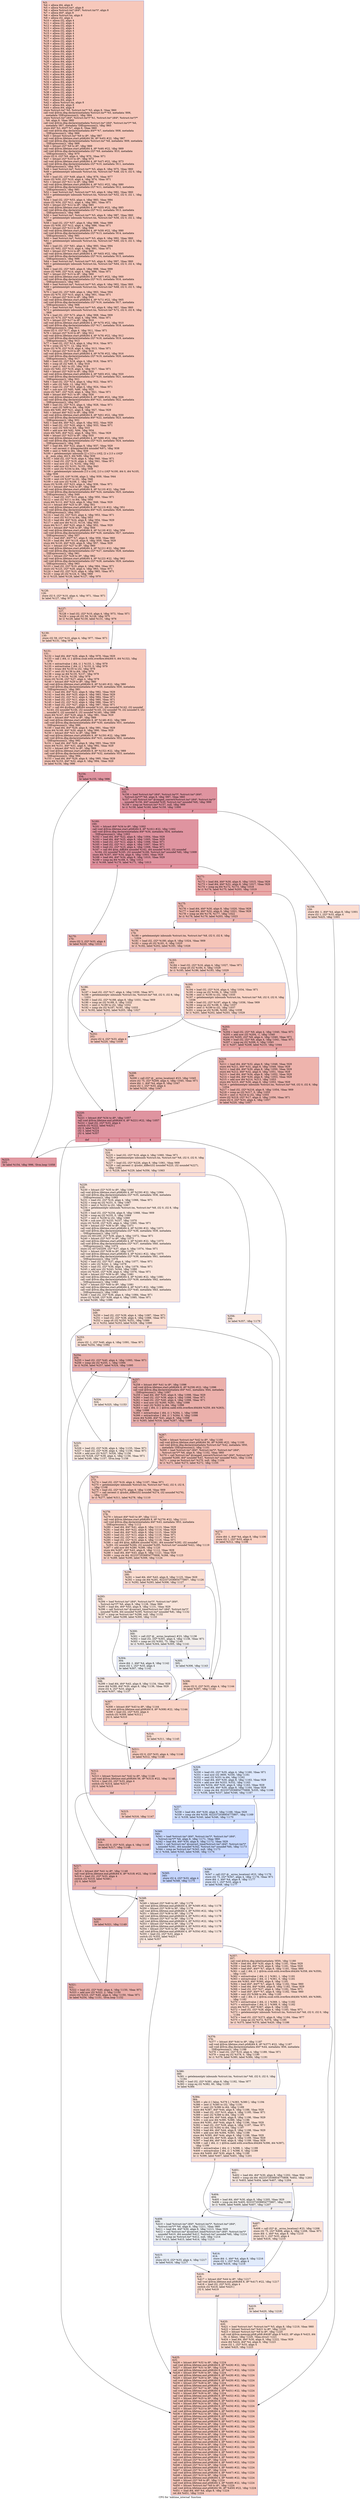 digraph "CFG for 'mktime_internal' function" {
	label="CFG for 'mktime_internal' function";

	Node0x2595b60 [shape=record,color="#3d50c3ff", style=filled, fillcolor="#ed836670",label="{%3:\l  %4 = alloca i64, align 8\l  %5 = alloca %struct.tm*, align 8\l  %6 = alloca %struct.tm* (i64*, %struct.tm*)*, align 8\l  %7 = alloca i64*, align 8\l  %8 = alloca %struct.tm, align 8\l  %9 = alloca i32, align 4\l  %10 = alloca i32, align 4\l  %11 = alloca i32, align 4\l  %12 = alloca i32, align 4\l  %13 = alloca i32, align 4\l  %14 = alloca i32, align 4\l  %15 = alloca i32, align 4\l  %16 = alloca i32, align 4\l  %17 = alloca i32, align 4\l  %18 = alloca i32, align 4\l  %19 = alloca i32, align 4\l  %20 = alloca i32, align 4\l  %21 = alloca i64, align 8\l  %22 = alloca i64, align 8\l  %23 = alloca i32, align 4\l  %24 = alloca i64, align 8\l  %25 = alloca i64, align 8\l  %26 = alloca i64, align 8\l  %27 = alloca i32, align 4\l  %28 = alloca i32, align 4\l  %29 = alloca i64, align 8\l  %30 = alloca i64, align 8\l  %31 = alloca i64, align 8\l  %32 = alloca i64, align 8\l  %33 = alloca i32, align 4\l  %34 = alloca i64, align 8\l  %35 = alloca i32, align 4\l  %36 = alloca i32, align 4\l  %37 = alloca i32, align 4\l  %38 = alloca i32, align 4\l  %39 = alloca i32, align 4\l  %40 = alloca i32, align 4\l  %41 = alloca i64, align 8\l  %42 = alloca %struct.tm, align 8\l  %43 = alloca i64, align 8\l  %44 = alloca i64, align 8\l  store %struct.tm* %0, %struct.tm** %5, align 8, !tbaa !860\l  call void @llvm.dbg.declare(metadata %struct.tm** %5, metadata !806,\l... metadata !DIExpression()), !dbg !864\l  store %struct.tm* (i64*, %struct.tm*)* %1, %struct.tm* (i64*, %struct.tm*)**\l... %6, align 8, !tbaa !860\l  call void @llvm.dbg.declare(metadata %struct.tm* (i64*, %struct.tm*)** %6,\l... metadata !807, metadata !DIExpression()), !dbg !865\l  store i64* %2, i64** %7, align 8, !tbaa !860\l  call void @llvm.dbg.declare(metadata i64** %7, metadata !808, metadata\l... !DIExpression()), !dbg !866\l  %45 = bitcast %struct.tm* %8 to i8*, !dbg !867\l  call void @llvm.lifetime.start.p0i8(i64 56, i8* %45) #22, !dbg !867\l  call void @llvm.dbg.declare(metadata %struct.tm* %8, metadata !809, metadata\l... !DIExpression()), !dbg !868\l  %46 = bitcast i32* %9 to i8*, !dbg !869\l  call void @llvm.lifetime.start.p0i8(i64 4, i8* %46) #22, !dbg !869\l  call void @llvm.dbg.declare(metadata i32* %9, metadata !810, metadata\l... !DIExpression()), !dbg !870\l  store i32 6, i32* %9, align 4, !dbg !870, !tbaa !871\l  %47 = bitcast i32* %10 to i8*, !dbg !873\l  call void @llvm.lifetime.start.p0i8(i64 4, i8* %47) #22, !dbg !873\l  call void @llvm.dbg.declare(metadata i32* %10, metadata !811, metadata\l... !DIExpression()), !dbg !874\l  %48 = load %struct.tm*, %struct.tm** %5, align 8, !dbg !875, !tbaa !860\l  %49 = getelementptr inbounds %struct.tm, %struct.tm* %48, i32 0, i32 0, !dbg\l... !876\l  %50 = load i32, i32* %49, align 8, !dbg !876, !tbaa !877\l  store i32 %50, i32* %10, align 4, !dbg !874, !tbaa !871\l  %51 = bitcast i32* %11 to i8*, !dbg !880\l  call void @llvm.lifetime.start.p0i8(i64 4, i8* %51) #22, !dbg !880\l  call void @llvm.dbg.declare(metadata i32* %11, metadata !812, metadata\l... !DIExpression()), !dbg !881\l  %52 = load %struct.tm*, %struct.tm** %5, align 8, !dbg !882, !tbaa !860\l  %53 = getelementptr inbounds %struct.tm, %struct.tm* %52, i32 0, i32 1, !dbg\l... !883\l  %54 = load i32, i32* %53, align 4, !dbg !883, !tbaa !884\l  store i32 %54, i32* %11, align 4, !dbg !881, !tbaa !871\l  %55 = bitcast i32* %12 to i8*, !dbg !885\l  call void @llvm.lifetime.start.p0i8(i64 4, i8* %55) #22, !dbg !885\l  call void @llvm.dbg.declare(metadata i32* %12, metadata !813, metadata\l... !DIExpression()), !dbg !886\l  %56 = load %struct.tm*, %struct.tm** %5, align 8, !dbg !887, !tbaa !860\l  %57 = getelementptr inbounds %struct.tm, %struct.tm* %56, i32 0, i32 2, !dbg\l... !888\l  %58 = load i32, i32* %57, align 8, !dbg !888, !tbaa !889\l  store i32 %58, i32* %12, align 4, !dbg !886, !tbaa !871\l  %59 = bitcast i32* %13 to i8*, !dbg !890\l  call void @llvm.lifetime.start.p0i8(i64 4, i8* %59) #22, !dbg !890\l  call void @llvm.dbg.declare(metadata i32* %13, metadata !814, metadata\l... !DIExpression()), !dbg !891\l  %60 = load %struct.tm*, %struct.tm** %5, align 8, !dbg !892, !tbaa !860\l  %61 = getelementptr inbounds %struct.tm, %struct.tm* %60, i32 0, i32 3, !dbg\l... !893\l  %62 = load i32, i32* %61, align 4, !dbg !893, !tbaa !894\l  store i32 %62, i32* %13, align 4, !dbg !891, !tbaa !871\l  %63 = bitcast i32* %14 to i8*, !dbg !895\l  call void @llvm.lifetime.start.p0i8(i64 4, i8* %63) #22, !dbg !895\l  call void @llvm.dbg.declare(metadata i32* %14, metadata !815, metadata\l... !DIExpression()), !dbg !896\l  %64 = load %struct.tm*, %struct.tm** %5, align 8, !dbg !897, !tbaa !860\l  %65 = getelementptr inbounds %struct.tm, %struct.tm* %64, i32 0, i32 4, !dbg\l... !898\l  %66 = load i32, i32* %65, align 8, !dbg !898, !tbaa !899\l  store i32 %66, i32* %14, align 4, !dbg !896, !tbaa !871\l  %67 = bitcast i32* %15 to i8*, !dbg !900\l  call void @llvm.lifetime.start.p0i8(i64 4, i8* %67) #22, !dbg !900\l  call void @llvm.dbg.declare(metadata i32* %15, metadata !816, metadata\l... !DIExpression()), !dbg !901\l  %68 = load %struct.tm*, %struct.tm** %5, align 8, !dbg !902, !tbaa !860\l  %69 = getelementptr inbounds %struct.tm, %struct.tm* %68, i32 0, i32 5, !dbg\l... !903\l  %70 = load i32, i32* %69, align 4, !dbg !903, !tbaa !904\l  store i32 %70, i32* %15, align 4, !dbg !901, !tbaa !871\l  %71 = bitcast i32* %16 to i8*, !dbg !905\l  call void @llvm.lifetime.start.p0i8(i64 4, i8* %71) #22, !dbg !905\l  call void @llvm.dbg.declare(metadata i32* %16, metadata !817, metadata\l... !DIExpression()), !dbg !906\l  %72 = load %struct.tm*, %struct.tm** %5, align 8, !dbg !907, !tbaa !860\l  %73 = getelementptr inbounds %struct.tm, %struct.tm* %72, i32 0, i32 8, !dbg\l... !908\l  %74 = load i32, i32* %73, align 8, !dbg !908, !tbaa !909\l  store i32 %74, i32* %16, align 4, !dbg !906, !tbaa !871\l  %75 = bitcast i32* %17 to i8*, !dbg !910\l  call void @llvm.lifetime.start.p0i8(i64 4, i8* %75) #22, !dbg !910\l  call void @llvm.dbg.declare(metadata i32* %17, metadata !818, metadata\l... !DIExpression()), !dbg !911\l  store i32 0, i32* %17, align 4, !dbg !911, !tbaa !871\l  %76 = bitcast i32* %18 to i8*, !dbg !912\l  call void @llvm.lifetime.start.p0i8(i64 4, i8* %76) #22, !dbg !912\l  call void @llvm.dbg.declare(metadata i32* %18, metadata !819, metadata\l... !DIExpression()), !dbg !913\l  %77 = load i32, i32* %14, align 4, !dbg !914, !tbaa !871\l  %78 = srem i32 %77, 12, !dbg !915\l  store i32 %78, i32* %18, align 4, !dbg !913, !tbaa !871\l  %79 = bitcast i32* %19 to i8*, !dbg !916\l  call void @llvm.lifetime.start.p0i8(i64 4, i8* %79) #22, !dbg !916\l  call void @llvm.dbg.declare(metadata i32* %19, metadata !820, metadata\l... !DIExpression()), !dbg !917\l  %80 = load i32, i32* %18, align 4, !dbg !918, !tbaa !871\l  %81 = icmp slt i32 %80, 0, !dbg !919\l  %82 = zext i1 %81 to i32, !dbg !919\l  store i32 %82, i32* %19, align 4, !dbg !917, !tbaa !871\l  %83 = bitcast i32* %20 to i8*, !dbg !920\l  call void @llvm.lifetime.start.p0i8(i64 4, i8* %83) #22, !dbg !920\l  call void @llvm.dbg.declare(metadata i32* %20, metadata !821, metadata\l... !DIExpression()), !dbg !921\l  %84 = load i32, i32* %14, align 4, !dbg !922, !tbaa !871\l  %85 = sdiv i32 %84, 12, !dbg !923\l  %86 = load i32, i32* %19, align 4, !dbg !924, !tbaa !871\l  %87 = sub nsw i32 %85, %86, !dbg !925\l  store i32 %87, i32* %20, align 4, !dbg !921, !tbaa !871\l  %88 = bitcast i64* %21 to i8*, !dbg !926\l  call void @llvm.lifetime.start.p0i8(i64 8, i8* %88) #22, !dbg !926\l  call void @llvm.dbg.declare(metadata i64* %21, metadata !822, metadata\l... !DIExpression()), !dbg !927\l  %89 = load i32, i32* %15, align 4, !dbg !928, !tbaa !871\l  %90 = sext i32 %89 to i64, !dbg !928\l  store i64 %90, i64* %21, align 8, !dbg !927, !tbaa !929\l  %91 = bitcast i64* %22 to i8*, !dbg !930\l  call void @llvm.lifetime.start.p0i8(i64 8, i8* %91) #22, !dbg !930\l  call void @llvm.dbg.declare(metadata i64* %22, metadata !823, metadata\l... !DIExpression()), !dbg !931\l  %92 = load i64, i64* %21, align 8, !dbg !932, !tbaa !929\l  %93 = load i32, i32* %20, align 4, !dbg !933, !tbaa !871\l  %94 = sext i32 %93 to i64, !dbg !933\l  %95 = add nsw i64 %92, %94, !dbg !934\l  store i64 %95, i64* %22, align 8, !dbg !931, !tbaa !929\l  %96 = bitcast i32* %23 to i8*, !dbg !935\l  call void @llvm.lifetime.start.p0i8(i64 4, i8* %96) #22, !dbg !935\l  call void @llvm.dbg.declare(metadata i32* %23, metadata !824, metadata\l... !DIExpression()), !dbg !936\l  %97 = load i64, i64* %22, align 8, !dbg !937, !tbaa !929\l  %98 = call zeroext i1 @leapyear(i64 noundef %97), !dbg !938\l  %99 = zext i1 %98 to i64, !dbg !939\l  %100 = getelementptr inbounds [2 x [13 x i16]], [2 x [13 x i16]]*\l... @__mon_yday, i64 0, i64 %99, !dbg !939\l  %101 = load i32, i32* %18, align 4, !dbg !940, !tbaa !871\l  %102 = load i32, i32* %19, align 4, !dbg !941, !tbaa !871\l  %103 = mul nsw i32 12, %102, !dbg !942\l  %104 = add nsw i32 %101, %103, !dbg !943\l  %105 = sext i32 %104 to i64, !dbg !939\l  %106 = getelementptr inbounds [13 x i16], [13 x i16]* %100, i64 0, i64 %105,\l... !dbg !939\l  %107 = load i16, i16* %106, align 2, !dbg !939, !tbaa !944\l  %108 = zext i16 %107 to i32, !dbg !946\l  %109 = sub nsw i32 %108, 1, !dbg !947\l  store i32 %109, i32* %23, align 4, !dbg !936, !tbaa !871\l  %110 = bitcast i64* %24 to i8*, !dbg !948\l  call void @llvm.lifetime.start.p0i8(i64 8, i8* %110) #22, !dbg !948\l  call void @llvm.dbg.declare(metadata i64* %24, metadata !825, metadata\l... !DIExpression()), !dbg !949\l  %111 = load i32, i32* %13, align 4, !dbg !950, !tbaa !871\l  %112 = sext i32 %111 to i64, !dbg !950\l  store i64 %112, i64* %24, align 8, !dbg !949, !tbaa !929\l  %113 = bitcast i64* %25 to i8*, !dbg !951\l  call void @llvm.lifetime.start.p0i8(i64 8, i8* %113) #22, !dbg !951\l  call void @llvm.dbg.declare(metadata i64* %25, metadata !826, metadata\l... !DIExpression()), !dbg !952\l  %114 = load i32, i32* %23, align 4, !dbg !953, !tbaa !871\l  %115 = sext i32 %114 to i64, !dbg !953\l  %116 = load i64, i64* %24, align 8, !dbg !954, !tbaa !929\l  %117 = add nsw i64 %115, %116, !dbg !955\l  store i64 %117, i64* %25, align 8, !dbg !952, !tbaa !929\l  %118 = bitcast i64* %26 to i8*, !dbg !956\l  call void @llvm.lifetime.start.p0i8(i64 8, i8* %118) #22, !dbg !956\l  call void @llvm.dbg.declare(metadata i64* %26, metadata !827, metadata\l... !DIExpression()), !dbg !957\l  %119 = load i64*, i64** %7, align 8, !dbg !958, !tbaa !860\l  %120 = load i64, i64* %119, align 8, !dbg !959, !tbaa !929\l  store i64 %120, i64* %26, align 8, !dbg !957, !tbaa !929\l  %121 = bitcast i32* %27 to i8*, !dbg !960\l  call void @llvm.lifetime.start.p0i8(i64 4, i8* %121) #22, !dbg !960\l  call void @llvm.dbg.declare(metadata i32* %27, metadata !828, metadata\l... !DIExpression()), !dbg !961\l  %122 = bitcast i32* %28 to i8*, !dbg !962\l  call void @llvm.lifetime.start.p0i8(i64 4, i8* %122) #22, !dbg !962\l  call void @llvm.dbg.declare(metadata i32* %28, metadata !829, metadata\l... !DIExpression()), !dbg !963\l  %123 = load i32, i32* %10, align 4, !dbg !964, !tbaa !871\l  store i32 %123, i32* %28, align 4, !dbg !963, !tbaa !871\l  %124 = load i32, i32* %10, align 4, !dbg !965, !tbaa !871\l  %125 = icmp slt i32 %124, 0, !dbg !969\l  br i1 %125, label %126, label %127, !dbg !970\l|{<s0>T|<s1>F}}"];
	Node0x2595b60:s0 -> Node0x2596830;
	Node0x2595b60:s1 -> Node0x2596880;
	Node0x2596830 [shape=record,color="#3d50c3ff", style=filled, fillcolor="#f7a88970",label="{%126:\l126:                                              \l  store i32 0, i32* %10, align 4, !dbg !971, !tbaa !871\l  br label %127, !dbg !972\l}"];
	Node0x2596830 -> Node0x2596880;
	Node0x2596880 [shape=record,color="#3d50c3ff", style=filled, fillcolor="#ed836670",label="{%127:\l127:                                              \l  %128 = load i32, i32* %10, align 4, !dbg !973, !tbaa !871\l  %129 = icmp slt i32 59, %128, !dbg !975\l  br i1 %129, label %130, label %131, !dbg !976\l|{<s0>T|<s1>F}}"];
	Node0x2596880:s0 -> Node0x25968d0;
	Node0x2596880:s1 -> Node0x2596920;
	Node0x25968d0 [shape=record,color="#3d50c3ff", style=filled, fillcolor="#f5a08170",label="{%130:\l130:                                              \l  store i32 59, i32* %10, align 4, !dbg !977, !tbaa !871\l  br label %131, !dbg !978\l}"];
	Node0x25968d0 -> Node0x2596920;
	Node0x2596920 [shape=record,color="#3d50c3ff", style=filled, fillcolor="#ed836670",label="{%131:\l131:                                              \l  %132 = load i64, i64* %26, align 8, !dbg !979, !tbaa !929\l  %133 = call \{ i64, i1 \} @llvm.ssub.with.overflow.i64(i64 0, i64 %132), !dbg\l... !979\l  %134 = extractvalue \{ i64, i1 \} %133, 1, !dbg !979\l  %135 = extractvalue \{ i64, i1 \} %133, 0, !dbg !979\l  %136 = trunc i64 %135 to i32, !dbg !979\l  %137 = sext i32 %136 to i64, !dbg !979\l  %138 = icmp ne i64 %135, %137, !dbg !979\l  %139 = or i1 %134, %138, !dbg !979\l  store i32 %136, i32* %27, align 4, !dbg !979\l  %140 = bitcast i64* %29 to i8*, !dbg !980\l  call void @llvm.lifetime.start.p0i8(i64 8, i8* %140) #22, !dbg !980\l  call void @llvm.dbg.declare(metadata i64* %29, metadata !830, metadata\l... !DIExpression()), !dbg !981\l  %141 = load i64, i64* %22, align 8, !dbg !982, !tbaa !929\l  %142 = load i64, i64* %25, align 8, !dbg !983, !tbaa !929\l  %143 = load i32, i32* %12, align 4, !dbg !984, !tbaa !871\l  %144 = load i32, i32* %11, align 4, !dbg !985, !tbaa !871\l  %145 = load i32, i32* %10, align 4, !dbg !986, !tbaa !871\l  %146 = load i32, i32* %27, align 4, !dbg !987, !tbaa !871\l  %147 = call i64 @ydhms_diff(i64 noundef %141, i64 noundef %142, i32 noundef\l... %143, i32 noundef %144, i32 noundef %145, i32 noundef 70, i32 noundef 0, i32\l... noundef 0, i32 noundef 0, i32 noundef %146), !dbg !988\l  store i64 %147, i64* %29, align 8, !dbg !981, !tbaa !929\l  %148 = bitcast i64* %30 to i8*, !dbg !989\l  call void @llvm.lifetime.start.p0i8(i64 8, i8* %148) #22, !dbg !989\l  call void @llvm.dbg.declare(metadata i64* %30, metadata !831, metadata\l... !DIExpression()), !dbg !990\l  %149 = load i64, i64* %29, align 8, !dbg !991, !tbaa !929\l  store i64 %149, i64* %30, align 8, !dbg !990, !tbaa !929\l  %150 = bitcast i64* %31 to i8*, !dbg !989\l  call void @llvm.lifetime.start.p0i8(i64 8, i8* %150) #22, !dbg !989\l  call void @llvm.dbg.declare(metadata i64* %31, metadata !832, metadata\l... !DIExpression()), !dbg !992\l  %151 = load i64, i64* %29, align 8, !dbg !993, !tbaa !929\l  store i64 %151, i64* %31, align 8, !dbg !992, !tbaa !929\l  %152 = bitcast i64* %32 to i8*, !dbg !989\l  call void @llvm.lifetime.start.p0i8(i64 8, i8* %152) #22, !dbg !989\l  call void @llvm.dbg.declare(metadata i64* %32, metadata !833, metadata\l... !DIExpression()), !dbg !994\l  %153 = load i64, i64* %29, align 8, !dbg !995, !tbaa !929\l  store i64 %153, i64* %32, align 8, !dbg !994, !tbaa !929\l  br label %154, !dbg !996\l}"];
	Node0x2596920 -> Node0x2596970;
	Node0x2596970 [shape=record,color="#b70d28ff", style=filled, fillcolor="#b70d2870",label="{%154:\l154:                                              \l  br label %155, !dbg !996\l}"];
	Node0x2596970 -> Node0x25969c0;
	Node0x25969c0 [shape=record,color="#b70d28ff", style=filled, fillcolor="#b70d2870",label="{%155:\l155:                                              \l  %156 = load %struct.tm* (i64*, %struct.tm*)*, %struct.tm* (i64*,\l... %struct.tm*)** %6, align 8, !dbg !997, !tbaa !860\l  %157 = call %struct.tm* @ranged_convert(%struct.tm* (i64*, %struct.tm*)*\l... noundef %156, i64* noundef %30, %struct.tm* noundef %8), !dbg !999\l  %158 = icmp ne %struct.tm* %157, null, !dbg !999\l  br i1 %158, label %160, label %159, !dbg !1000\l|{<s0>T|<s1>F}}"];
	Node0x25969c0:s0 -> Node0x2596a60;
	Node0x25969c0:s1 -> Node0x2596a10;
	Node0x2596a10 [shape=record,color="#3d50c3ff", style=filled, fillcolor="#f7b39670",label="{%159:\l159:                                              \l  store i64 -1, i64* %4, align 8, !dbg !1001\l  store i32 1, i32* %33, align 4\l  br label %425, !dbg !1001\l}"];
	Node0x2596a10 -> Node0x2597dc0;
	Node0x2596a60 [shape=record,color="#b70d28ff", style=filled, fillcolor="#b70d2870",label="{%160:\l160:                                              \l  %161 = bitcast i64* %34 to i8*, !dbg !1002\l  call void @llvm.lifetime.start.p0i8(i64 8, i8* %161) #22, !dbg !1002\l  call void @llvm.dbg.declare(metadata i64* %34, metadata !834, metadata\l... !DIExpression()), !dbg !1003\l  %162 = load i64, i64* %22, align 8, !dbg !1004, !tbaa !929\l  %163 = load i64, i64* %25, align 8, !dbg !1005, !tbaa !929\l  %164 = load i32, i32* %12, align 4, !dbg !1006, !tbaa !871\l  %165 = load i32, i32* %11, align 4, !dbg !1007, !tbaa !871\l  %166 = load i32, i32* %10, align 4, !dbg !1008, !tbaa !871\l  %167 = call i64 @tm_diff(i64 noundef %162, i64 noundef %163, i32 noundef\l... %164, i32 noundef %165, i32 noundef %166, %struct.tm* noundef %8), !dbg !1009\l  store i64 %167, i64* %34, align 8, !dbg !1003, !tbaa !929\l  %168 = load i64, i64* %34, align 8, !dbg !1010, !tbaa !929\l  %169 = icmp eq i64 %168, 0, !dbg !1012\l  br i1 %169, label %170, label %171, !dbg !1013\l|{<s0>T|<s1>F}}"];
	Node0x2596a60:s0 -> Node0x2596ab0;
	Node0x2596a60:s1 -> Node0x2596b00;
	Node0x2596ab0 [shape=record,color="#3d50c3ff", style=filled, fillcolor="#d6524470",label="{%170:\l170:                                              \l  store i32 3, i32* %33, align 4\l  br label %220, !dbg !1014\l}"];
	Node0x2596ab0 -> Node0x2596e20;
	Node0x2596b00 [shape=record,color="#b70d28ff", style=filled, fillcolor="#ca3b3770",label="{%171:\l171:                                              \l  %172 = load i64, i64* %30, align 8, !dbg !1015, !tbaa !929\l  %173 = load i64, i64* %31, align 8, !dbg !1017, !tbaa !929\l  %174 = icmp eq i64 %172, %173, !dbg !1018\l  br i1 %174, label %175, label %203, !dbg !1019\l|{<s0>T|<s1>F}}"];
	Node0x2596b00:s0 -> Node0x2596b50;
	Node0x2596b00:s1 -> Node0x2596d30;
	Node0x2596b50 [shape=record,color="#3d50c3ff", style=filled, fillcolor="#dc5d4a70",label="{%175:\l175:                                              \l  %176 = load i64, i64* %30, align 8, !dbg !1020, !tbaa !929\l  %177 = load i64, i64* %32, align 8, !dbg !1021, !tbaa !929\l  %178 = icmp ne i64 %176, %177, !dbg !1022\l  br i1 %178, label %179, label %203, !dbg !1023\l|{<s0>T|<s1>F}}"];
	Node0x2596b50:s0 -> Node0x2596ba0;
	Node0x2596b50:s1 -> Node0x2596d30;
	Node0x2596ba0 [shape=record,color="#3d50c3ff", style=filled, fillcolor="#e97a5f70",label="{%179:\l179:                                              \l  %180 = getelementptr inbounds %struct.tm, %struct.tm* %8, i32 0, i32 8, !dbg\l... !1024\l  %181 = load i32, i32* %180, align 8, !dbg !1024, !tbaa !909\l  %182 = icmp slt i32 %181, 0, !dbg !1025\l  br i1 %182, label %202, label %183, !dbg !1026\l|{<s0>T|<s1>F}}"];
	Node0x2596ba0:s0 -> Node0x2596ce0;
	Node0x2596ba0:s1 -> Node0x2596bf0;
	Node0x2596bf0 [shape=record,color="#3d50c3ff", style=filled, fillcolor="#f08b6e70",label="{%183:\l183:                                              \l  %184 = load i32, i32* %16, align 4, !dbg !1027, !tbaa !871\l  %185 = icmp slt i32 %184, 0, !dbg !1028\l  br i1 %185, label %186, label %193, !dbg !1029\l|{<s0>T|<s1>F}}"];
	Node0x2596bf0:s0 -> Node0x2596c40;
	Node0x2596bf0:s1 -> Node0x2596c90;
	Node0x2596c40 [shape=record,color="#3d50c3ff", style=filled, fillcolor="#f7af9170",label="{%186:\l186:                                              \l  %187 = load i32, i32* %17, align 4, !dbg !1030, !tbaa !871\l  %188 = getelementptr inbounds %struct.tm, %struct.tm* %8, i32 0, i32 8, !dbg\l... !1031\l  %189 = load i32, i32* %188, align 8, !dbg !1031, !tbaa !909\l  %190 = icmp ne i32 %189, 0, !dbg !1032\l  %191 = zext i1 %190 to i32, !dbg !1032\l  %192 = icmp sle i32 %187, %191, !dbg !1033\l  br i1 %192, label %202, label %203, !dbg !1027\l|{<s0>T|<s1>F}}"];
	Node0x2596c40:s0 -> Node0x2596ce0;
	Node0x2596c40:s1 -> Node0x2596d30;
	Node0x2596c90 [shape=record,color="#3d50c3ff", style=filled, fillcolor="#f5a08170",label="{%193:\l193:                                              \l  %194 = load i32, i32* %16, align 4, !dbg !1034, !tbaa !871\l  %195 = icmp ne i32 %194, 0, !dbg !1035\l  %196 = zext i1 %195 to i32, !dbg !1035\l  %197 = getelementptr inbounds %struct.tm, %struct.tm* %8, i32 0, i32 8, !dbg\l... !1036\l  %198 = load i32, i32* %197, align 8, !dbg !1036, !tbaa !909\l  %199 = icmp ne i32 %198, 0, !dbg !1037\l  %200 = zext i1 %199 to i32, !dbg !1037\l  %201 = icmp ne i32 %196, %200, !dbg !1038\l  br i1 %201, label %202, label %203, !dbg !1029\l|{<s0>T|<s1>F}}"];
	Node0x2596c90:s0 -> Node0x2596ce0;
	Node0x2596c90:s1 -> Node0x2596d30;
	Node0x2596ce0 [shape=record,color="#3d50c3ff", style=filled, fillcolor="#ef886b70",label="{%202:\l202:                                              \l  store i32 4, i32* %33, align 4\l  br label %220, !dbg !1039\l}"];
	Node0x2596ce0 -> Node0x2596e20;
	Node0x2596d30 [shape=record,color="#b70d28ff", style=filled, fillcolor="#cc403a70",label="{%203:\l203:                                              \l  %204 = load i32, i32* %9, align 4, !dbg !1040, !tbaa !871\l  %205 = add nsw i32 %204, -1, !dbg !1040\l  store i32 %205, i32* %9, align 4, !dbg !1040, !tbaa !871\l  %206 = load i32, i32* %9, align 4, !dbg !1041, !tbaa !871\l  %207 = icmp eq i32 %206, 0, !dbg !1043\l  br i1 %207, label %208, label %210, !dbg !1044\l|{<s0>T|<s1>F}}"];
	Node0x2596d30:s0 -> Node0x2596d80;
	Node0x2596d30:s1 -> Node0x2596dd0;
	Node0x2596d80 [shape=record,color="#3d50c3ff", style=filled, fillcolor="#e5705870",label="{%208:\l208:                                              \l  %209 = call i32* @__errno_location() #23, !dbg !1045\l  store i32 75, i32* %209, align 4, !dbg !1045, !tbaa !871\l  store i64 -1, i64* %4, align 8, !dbg !1047\l  store i32 1, i32* %33, align 4\l  br label %220, !dbg !1047\l}"];
	Node0x2596d80 -> Node0x2596e20;
	Node0x2596dd0 [shape=record,color="#3d50c3ff", style=filled, fillcolor="#d8564670",label="{%210:\l210:                                              \l  %211 = load i64, i64* %32, align 8, !dbg !1048, !tbaa !929\l  store i64 %211, i64* %31, align 8, !dbg !1049, !tbaa !929\l  %212 = load i64, i64* %30, align 8, !dbg !1050, !tbaa !929\l  store i64 %212, i64* %32, align 8, !dbg !1051, !tbaa !929\l  %213 = load i64, i64* %34, align 8, !dbg !1052, !tbaa !929\l  %214 = load i64, i64* %30, align 8, !dbg !1053, !tbaa !929\l  %215 = add nsw i64 %214, %213, !dbg !1053\l  store i64 %215, i64* %30, align 8, !dbg !1053, !tbaa !929\l  %216 = getelementptr inbounds %struct.tm, %struct.tm* %8, i32 0, i32 8, !dbg\l... !1054\l  %217 = load i32, i32* %216, align 8, !dbg !1054, !tbaa !909\l  %218 = icmp ne i32 %217, 0, !dbg !1055\l  %219 = zext i1 %218 to i32, !dbg !1055\l  store i32 %219, i32* %17, align 4, !dbg !1056, !tbaa !871\l  store i32 0, i32* %33, align 4, !dbg !1057\l  br label %220, !dbg !1057\l}"];
	Node0x2596dd0 -> Node0x2596e20;
	Node0x2596e20 [shape=record,color="#b70d28ff", style=filled, fillcolor="#b70d2870",label="{%220:\l220:                                              \l  %221 = bitcast i64* %34 to i8*, !dbg !1057\l  call void @llvm.lifetime.end.p0i8(i64 8, i8* %221) #22, !dbg !1057\l  %222 = load i32, i32* %33, align 4\l  switch i32 %222, label %425 [\l    i32 0, label %223\l    i32 3, label %224\l    i32 4, label %357\l  ]\l|{<s0>def|<s1>0|<s2>3|<s3>4}}"];
	Node0x2596e20:s0 -> Node0x2597dc0;
	Node0x2596e20:s1 -> Node0x2596e70;
	Node0x2596e20:s2 -> Node0x2596ec0;
	Node0x2596e20:s3 -> Node0x25979b0;
	Node0x2596e70 [shape=record,color="#b70d28ff", style=filled, fillcolor="#bb1b2c70",label="{%223:\l223:                                              \l  br label %154, !dbg !996, !llvm.loop !1058\l}"];
	Node0x2596e70 -> Node0x2596970;
	Node0x2596ec0 [shape=record,color="#3d50c3ff", style=filled, fillcolor="#f7b59970",label="{%224:\l224:                                              \l  %225 = load i32, i32* %16, align 4, !dbg !1060, !tbaa !871\l  %226 = getelementptr inbounds %struct.tm, %struct.tm* %8, i32 0, i32 8, !dbg\l... !1061\l  %227 = load i32, i32* %226, align 8, !dbg !1061, !tbaa !909\l  %228 = call zeroext i1 @isdst_differ(i32 noundef %225, i32 noundef %227),\l... !dbg !1062\l  br i1 %228, label %229, label %356, !dbg !1063\l|{<s0>T|<s1>F}}"];
	Node0x2596ec0:s0 -> Node0x2596f10;
	Node0x2596ec0:s1 -> Node0x2597960;
	Node0x2596f10 [shape=record,color="#3d50c3ff", style=filled, fillcolor="#f3c7b170",label="{%229:\l229:                                              \l  %230 = bitcast i32* %35 to i8*, !dbg !1064\l  call void @llvm.lifetime.start.p0i8(i64 4, i8* %230) #22, !dbg !1064\l  call void @llvm.dbg.declare(metadata i32* %35, metadata !836, metadata\l... !DIExpression()), !dbg !1065\l  %231 = load i32, i32* %16, align 4, !dbg !1066, !tbaa !871\l  %232 = icmp eq i32 %231, 0, !dbg !1067\l  %233 = zext i1 %232 to i32, !dbg !1067\l  %234 = getelementptr inbounds %struct.tm, %struct.tm* %8, i32 0, i32 8, !dbg\l... !1068\l  %235 = load i32, i32* %234, align 8, !dbg !1068, !tbaa !909\l  %236 = icmp eq i32 %235, 0, !dbg !1069\l  %237 = zext i1 %236 to i32, !dbg !1069\l  %238 = sub nsw i32 %233, %237, !dbg !1070\l  store i32 %238, i32* %35, align 4, !dbg !1065, !tbaa !871\l  %239 = bitcast i32* %36 to i8*, !dbg !1071\l  call void @llvm.lifetime.start.p0i8(i64 4, i8* %239) #22, !dbg !1071\l  call void @llvm.dbg.declare(metadata i32* %36, metadata !839, metadata\l... !DIExpression()), !dbg !1072\l  store i32 601200, i32* %36, align 4, !dbg !1072, !tbaa !871\l  %240 = bitcast i32* %37 to i8*, !dbg !1073\l  call void @llvm.lifetime.start.p0i8(i64 4, i8* %240) #22, !dbg !1073\l  call void @llvm.dbg.declare(metadata i32* %37, metadata !840, metadata\l... !DIExpression()), !dbg !1074\l  store i32 457243209, i32* %37, align 4, !dbg !1074, !tbaa !871\l  %241 = bitcast i32* %38 to i8*, !dbg !1075\l  call void @llvm.lifetime.start.p0i8(i64 4, i8* %241) #22, !dbg !1075\l  call void @llvm.dbg.declare(metadata i32* %38, metadata !841, metadata\l... !DIExpression()), !dbg !1076\l  %242 = load i32, i32* %37, align 4, !dbg !1077, !tbaa !871\l  %243 = sdiv i32 %242, 2, !dbg !1078\l  %244 = load i32, i32* %36, align 4, !dbg !1079, !tbaa !871\l  %245 = add nsw i32 %243, %244, !dbg !1080\l  store i32 %245, i32* %38, align 4, !dbg !1076, !tbaa !871\l  %246 = bitcast i32* %39 to i8*, !dbg !1081\l  call void @llvm.lifetime.start.p0i8(i64 4, i8* %246) #22, !dbg !1081\l  call void @llvm.dbg.declare(metadata i32* %39, metadata !842, metadata\l... !DIExpression()), !dbg !1082\l  %247 = bitcast i32* %40 to i8*, !dbg !1081\l  call void @llvm.lifetime.start.p0i8(i64 4, i8* %247) #22, !dbg !1081\l  call void @llvm.dbg.declare(metadata i32* %40, metadata !843, metadata\l... !DIExpression()), !dbg !1083\l  %248 = load i32, i32* %36, align 4, !dbg !1084, !tbaa !871\l  store i32 %248, i32* %39, align 4, !dbg !1085, !tbaa !871\l  br label %249, !dbg !1086\l}"];
	Node0x2596f10 -> Node0x2596f60;
	Node0x2596f60 [shape=record,color="#3d50c3ff", style=filled, fillcolor="#f7b59970",label="{%249:\l249:                                              \l  %250 = load i32, i32* %39, align 4, !dbg !1087, !tbaa !871\l  %251 = load i32, i32* %38, align 4, !dbg !1088, !tbaa !871\l  %252 = icmp slt i32 %250, %251, !dbg !1089\l  br i1 %252, label %253, label %329, !dbg !1090\l|{<s0>T|<s1>F}}"];
	Node0x2596f60:s0 -> Node0x2596fb0;
	Node0x2596f60:s1 -> Node0x2597780;
	Node0x2596fb0 [shape=record,color="#3d50c3ff", style=filled, fillcolor="#f7b99e70",label="{%253:\l253:                                              \l  store i32 -1, i32* %40, align 4, !dbg !1091, !tbaa !871\l  br label %254, !dbg !1092\l}"];
	Node0x2596fb0 -> Node0x2597000;
	Node0x2597000 [shape=record,color="#3d50c3ff", style=filled, fillcolor="#d0473d70",label="{%254:\l254:                                              \l  %255 = load i32, i32* %40, align 4, !dbg !1093, !tbaa !871\l  %256 = icmp sle i32 %255, 1, !dbg !1094\l  br i1 %256, label %257, label %324, !dbg !1095\l|{<s0>T|<s1>F}}"];
	Node0x2597000:s0 -> Node0x2597050;
	Node0x2597000:s1 -> Node0x25976e0;
	Node0x2597050 [shape=record,color="#3d50c3ff", style=filled, fillcolor="#d24b4070",label="{%257:\l257:                                              \l  %258 = bitcast i64* %41 to i8*, !dbg !1096\l  call void @llvm.lifetime.start.p0i8(i64 8, i8* %258) #22, !dbg !1096\l  call void @llvm.dbg.declare(metadata i64* %41, metadata !844, metadata\l... !DIExpression()), !dbg !1097\l  %259 = load i64, i64* %30, align 8, !dbg !1098, !tbaa !929\l  %260 = load i32, i32* %39, align 4, !dbg !1098, !tbaa !871\l  %261 = load i32, i32* %40, align 4, !dbg !1098, !tbaa !871\l  %262 = mul nsw i32 %260, %261, !dbg !1098\l  %263 = sext i32 %262 to i64, !dbg !1098\l  %264 = call \{ i64, i1 \} @llvm.sadd.with.overflow.i64(i64 %259, i64 %263),\l... !dbg !1098\l  %265 = extractvalue \{ i64, i1 \} %264, 1, !dbg !1098\l  %266 = extractvalue \{ i64, i1 \} %264, 0, !dbg !1098\l  store i64 %266, i64* %41, align 8, !dbg !1098\l  br i1 %265, label %316, label %267, !dbg !1099\l|{<s0>T|<s1>F}}"];
	Node0x2597050:s0 -> Node0x25975a0;
	Node0x2597050:s1 -> Node0x25970a0;
	Node0x25970a0 [shape=record,color="#3d50c3ff", style=filled, fillcolor="#e36c5570",label="{%267:\l267:                                              \l  %268 = bitcast %struct.tm* %42 to i8*, !dbg !1100\l  call void @llvm.lifetime.start.p0i8(i64 56, i8* %268) #22, !dbg !1100\l  call void @llvm.dbg.declare(metadata %struct.tm* %42, metadata !850,\l... metadata !DIExpression()), !dbg !1101\l  %269 = load %struct.tm* (i64*, %struct.tm*)*, %struct.tm* (i64*,\l... %struct.tm*)** %6, align 8, !dbg !1102, !tbaa !860\l  %270 = call %struct.tm* @ranged_convert(%struct.tm* (i64*, %struct.tm*)*\l... noundef %269, i64* noundef %41, %struct.tm* noundef %42), !dbg !1104\l  %271 = icmp ne %struct.tm* %270, null, !dbg !1104\l  br i1 %271, label %273, label %272, !dbg !1105\l|{<s0>T|<s1>F}}"];
	Node0x25970a0:s0 -> Node0x2597140;
	Node0x25970a0:s1 -> Node0x25970f0;
	Node0x25970f0 [shape=record,color="#3d50c3ff", style=filled, fillcolor="#f3947570",label="{%272:\l272:                                              \l  store i64 -1, i64* %4, align 8, !dbg !1106\l  store i32 1, i32* %33, align 4\l  br label %312, !dbg !1106\l}"];
	Node0x25970f0 -> Node0x2597500;
	Node0x2597140 [shape=record,color="#3d50c3ff", style=filled, fillcolor="#ec7f6370",label="{%273:\l273:                                              \l  %274 = load i32, i32* %16, align 4, !dbg !1107, !tbaa !871\l  %275 = getelementptr inbounds %struct.tm, %struct.tm* %42, i32 0, i32 8,\l... !dbg !1108\l  %276 = load i32, i32* %275, align 8, !dbg !1108, !tbaa !909\l  %277 = call zeroext i1 @isdst_differ(i32 noundef %274, i32 noundef %276),\l... !dbg !1109\l  br i1 %277, label %311, label %278, !dbg !1110\l|{<s0>T|<s1>F}}"];
	Node0x2597140:s0 -> Node0x25974b0;
	Node0x2597140:s1 -> Node0x2597190;
	Node0x2597190 [shape=record,color="#3d50c3ff", style=filled, fillcolor="#f4987a70",label="{%278:\l278:                                              \l  %279 = bitcast i64* %43 to i8*, !dbg !1111\l  call void @llvm.lifetime.start.p0i8(i64 8, i8* %279) #22, !dbg !1111\l  call void @llvm.dbg.declare(metadata i64* %43, metadata !853, metadata\l... !DIExpression()), !dbg !1112\l  %280 = load i64, i64* %41, align 8, !dbg !1113, !tbaa !929\l  %281 = load i64, i64* %22, align 8, !dbg !1114, !tbaa !929\l  %282 = load i64, i64* %25, align 8, !dbg !1115, !tbaa !929\l  %283 = load i32, i32* %12, align 4, !dbg !1116, !tbaa !871\l  %284 = load i32, i32* %11, align 4, !dbg !1117, !tbaa !871\l  %285 = load i32, i32* %10, align 4, !dbg !1118, !tbaa !871\l  %286 = call i64 @tm_diff(i64 noundef %281, i64 noundef %282, i32 noundef\l... %283, i32 noundef %284, i32 noundef %285, %struct.tm* noundef %42), !dbg !1119\l  %287 = add nsw i64 %280, %286, !dbg !1120\l  store i64 %287, i64* %43, align 8, !dbg !1112, !tbaa !929\l  %288 = load i64, i64* %43, align 8, !dbg !1121, !tbaa !929\l  %289 = icmp sle i64 -9223372036854775808, %288, !dbg !1123\l  br i1 %289, label %290, label %306, !dbg !1124\l|{<s0>T|<s1>F}}"];
	Node0x2597190:s0 -> Node0x25971e0;
	Node0x2597190:s1 -> Node0x25973c0;
	Node0x25971e0 [shape=record,color="#3d50c3ff", style=filled, fillcolor="#f7b39670",label="{%290:\l290:                                              \l  %291 = load i64, i64* %43, align 8, !dbg !1125, !tbaa !929\l  %292 = icmp sle i64 %291, 9223372036854775807, !dbg !1126\l  br i1 %292, label %293, label %306, !dbg !1127\l|{<s0>T|<s1>F}}"];
	Node0x25971e0:s0 -> Node0x2597230;
	Node0x25971e0:s1 -> Node0x25973c0;
	Node0x2597230 [shape=record,color="#3d50c3ff", style=filled, fillcolor="#f4c5ad70",label="{%293:\l293:                                              \l  %294 = load %struct.tm* (i64*, %struct.tm*)*, %struct.tm* (i64*,\l... %struct.tm*)** %6, align 8, !dbg !1128, !tbaa !860\l  %295 = load i64, i64* %43, align 8, !dbg !1131, !tbaa !929\l  %296 = call %struct.tm* @convert_time(%struct.tm* (i64*, %struct.tm*)*\l... noundef %294, i64 noundef %295, %struct.tm* noundef %8), !dbg !1132\l  %297 = icmp ne %struct.tm* %296, null, !dbg !1132\l  br i1 %297, label %298, label %300, !dbg !1133\l|{<s0>T|<s1>F}}"];
	Node0x2597230:s0 -> Node0x2597280;
	Node0x2597230:s1 -> Node0x25972d0;
	Node0x2597280 [shape=record,color="#3d50c3ff", style=filled, fillcolor="#efcebd70",label="{%298:\l298:                                              \l  %299 = load i64, i64* %43, align 8, !dbg !1134, !tbaa !929\l  store i64 %299, i64* %30, align 8, !dbg !1136, !tbaa !929\l  store i32 4, i32* %33, align 4\l  br label %307, !dbg !1137\l}"];
	Node0x2597280 -> Node0x2597410;
	Node0x25972d0 [shape=record,color="#3d50c3ff", style=filled, fillcolor="#e5d8d170",label="{%300:\l300:                                              \l  %301 = call i32* @__errno_location() #23, !dbg !1138\l  %302 = load i32, i32* %301, align 4, !dbg !1138, !tbaa !871\l  %303 = icmp ne i32 %302, 75, !dbg !1140\l  br i1 %303, label %304, label %305, !dbg !1141\l|{<s0>T|<s1>F}}"];
	Node0x25972d0:s0 -> Node0x2597320;
	Node0x25972d0:s1 -> Node0x2597370;
	Node0x2597320 [shape=record,color="#3d50c3ff", style=filled, fillcolor="#d6dce470",label="{%304:\l304:                                              \l  store i64 -1, i64* %4, align 8, !dbg !1142\l  store i32 1, i32* %33, align 4\l  br label %307, !dbg !1142\l}"];
	Node0x2597320 -> Node0x2597410;
	Node0x2597370 [shape=record,color="#3d50c3ff", style=filled, fillcolor="#d6dce470",label="{%305:\l305:                                              \l  br label %306, !dbg !1143\l}"];
	Node0x2597370 -> Node0x25973c0;
	Node0x25973c0 [shape=record,color="#3d50c3ff", style=filled, fillcolor="#f5a08170",label="{%306:\l306:                                              \l  store i32 0, i32* %33, align 4, !dbg !1144\l  br label %307, !dbg !1144\l}"];
	Node0x25973c0 -> Node0x2597410;
	Node0x2597410 [shape=record,color="#3d50c3ff", style=filled, fillcolor="#f4987a70",label="{%307:\l307:                                              \l  %308 = bitcast i64* %43 to i8*, !dbg !1144\l  call void @llvm.lifetime.end.p0i8(i64 8, i8* %308) #22, !dbg !1144\l  %309 = load i32, i32* %33, align 4\l  switch i32 %309, label %312 [\l    i32 0, label %310\l  ]\l|{<s0>def|<s1>0}}"];
	Node0x2597410:s0 -> Node0x2597500;
	Node0x2597410:s1 -> Node0x2597460;
	Node0x2597460 [shape=record,color="#3d50c3ff", style=filled, fillcolor="#f7b39670",label="{%310:\l310:                                              \l  br label %311, !dbg !1145\l}"];
	Node0x2597460 -> Node0x25974b0;
	Node0x25974b0 [shape=record,color="#3d50c3ff", style=filled, fillcolor="#f08b6e70",label="{%311:\l311:                                              \l  store i32 0, i32* %33, align 4, !dbg !1146\l  br label %312, !dbg !1146\l}"];
	Node0x25974b0 -> Node0x2597500;
	Node0x2597500 [shape=record,color="#3d50c3ff", style=filled, fillcolor="#e36c5570",label="{%312:\l312:                                              \l  %313 = bitcast %struct.tm* %42 to i8*, !dbg !1146\l  call void @llvm.lifetime.end.p0i8(i64 56, i8* %313) #22, !dbg !1146\l  %314 = load i32, i32* %33, align 4\l  switch i32 %314, label %317 [\l    i32 0, label %315\l  ]\l|{<s0>def|<s1>0}}"];
	Node0x2597500:s0 -> Node0x25975f0;
	Node0x2597500:s1 -> Node0x2597550;
	Node0x2597550 [shape=record,color="#3d50c3ff", style=filled, fillcolor="#ef886b70",label="{%315:\l315:                                              \l  br label %316, !dbg !1147\l}"];
	Node0x2597550 -> Node0x25975a0;
	Node0x25975a0 [shape=record,color="#3d50c3ff", style=filled, fillcolor="#d8564670",label="{%316:\l316:                                              \l  store i32 0, i32* %33, align 4, !dbg !1148\l  br label %317, !dbg !1148\l}"];
	Node0x25975a0 -> Node0x25975f0;
	Node0x25975f0 [shape=record,color="#3d50c3ff", style=filled, fillcolor="#d24b4070",label="{%317:\l317:                                              \l  %318 = bitcast i64* %41 to i8*, !dbg !1148\l  call void @llvm.lifetime.end.p0i8(i64 8, i8* %318) #22, !dbg !1148\l  %319 = load i32, i32* %33, align 4\l  switch i32 %319, label %348 [\l    i32 0, label %320\l  ]\l|{<s0>def|<s1>0}}"];
	Node0x25975f0:s0 -> Node0x2597910;
	Node0x25975f0:s1 -> Node0x2597640;
	Node0x2597640 [shape=record,color="#3d50c3ff", style=filled, fillcolor="#d24b4070",label="{%320:\l320:                                              \l  br label %321, !dbg !1149\l}"];
	Node0x2597640 -> Node0x2597690;
	Node0x2597690 [shape=record,color="#3d50c3ff", style=filled, fillcolor="#d24b4070",label="{%321:\l321:                                              \l  %322 = load i32, i32* %40, align 4, !dbg !1150, !tbaa !871\l  %323 = add nsw i32 %322, 2, !dbg !1150\l  store i32 %323, i32* %40, align 4, !dbg !1150, !tbaa !871\l  br label %254, !dbg !1151, !llvm.loop !1152\l}"];
	Node0x2597690 -> Node0x2597000;
	Node0x25976e0 [shape=record,color="#3d50c3ff", style=filled, fillcolor="#f2cab570",label="{%324:\l324:                                              \l  br label %325, !dbg !1153\l}"];
	Node0x25976e0 -> Node0x2597730;
	Node0x2597730 [shape=record,color="#3d50c3ff", style=filled, fillcolor="#f2cab570",label="{%325:\l325:                                              \l  %326 = load i32, i32* %36, align 4, !dbg !1155, !tbaa !871\l  %327 = load i32, i32* %39, align 4, !dbg !1156, !tbaa !871\l  %328 = add nsw i32 %327, %326, !dbg !1156\l  store i32 %328, i32* %39, align 4, !dbg !1156, !tbaa !871\l  br label %249, !dbg !1157, !llvm.loop !1158\l}"];
	Node0x2597730 -> Node0x2596f60;
	Node0x2597780 [shape=record,color="#3d50c3ff", style=filled, fillcolor="#b2ccfb70",label="{%329:\l329:                                              \l  %330 = load i32, i32* %35, align 4, !dbg !1160, !tbaa !871\l  %331 = mul nsw i32 3600, %330, !dbg !1161\l  %332 = sext i32 %331 to i64, !dbg !1162\l  %333 = load i64, i64* %30, align 8, !dbg !1163, !tbaa !929\l  %334 = add nsw i64 %333, %332, !dbg !1163\l  store i64 %334, i64* %30, align 8, !dbg !1163, !tbaa !929\l  %335 = load i64, i64* %30, align 8, !dbg !1164, !tbaa !929\l  %336 = icmp sle i64 -9223372036854775808, %335, !dbg !1166\l  br i1 %336, label %337, label %346, !dbg !1167\l|{<s0>T|<s1>F}}"];
	Node0x2597780:s0 -> Node0x25977d0;
	Node0x2597780:s1 -> Node0x25978c0;
	Node0x25977d0 [shape=record,color="#3d50c3ff", style=filled, fillcolor="#9ebeff70",label="{%337:\l337:                                              \l  %338 = load i64, i64* %30, align 8, !dbg !1168, !tbaa !929\l  %339 = icmp sle i64 %338, 9223372036854775807, !dbg !1169\l  br i1 %339, label %340, label %346, !dbg !1170\l|{<s0>T|<s1>F}}"];
	Node0x25977d0:s0 -> Node0x2597820;
	Node0x25977d0:s1 -> Node0x25978c0;
	Node0x2597820 [shape=record,color="#3d50c3ff", style=filled, fillcolor="#85a8fc70",label="{%340:\l340:                                              \l  %341 = load %struct.tm* (i64*, %struct.tm*)*, %struct.tm* (i64*,\l... %struct.tm*)** %6, align 8, !dbg !1171, !tbaa !860\l  %342 = load i64, i64* %30, align 8, !dbg !1172, !tbaa !929\l  %343 = call %struct.tm* @convert_time(%struct.tm* (i64*, %struct.tm*)*\l... noundef %341, i64 noundef %342, %struct.tm* noundef %8), !dbg !1173\l  %344 = icmp ne %struct.tm* %343, null, !dbg !1173\l  br i1 %344, label %345, label %346, !dbg !1174\l|{<s0>T|<s1>F}}"];
	Node0x2597820:s0 -> Node0x2597870;
	Node0x2597820:s1 -> Node0x25978c0;
	Node0x2597870 [shape=record,color="#3d50c3ff", style=filled, fillcolor="#7a9df870",label="{%345:\l345:                                              \l  store i32 4, i32* %33, align 4\l  br label %348, !dbg !1175\l}"];
	Node0x2597870 -> Node0x2597910;
	Node0x25978c0 [shape=record,color="#3d50c3ff", style=filled, fillcolor="#aec9fc70",label="{%346:\l346:                                              \l  %347 = call i32* @__errno_location() #23, !dbg !1176\l  store i32 75, i32* %347, align 4, !dbg !1176, !tbaa !871\l  store i64 -1, i64* %4, align 8, !dbg !1177\l  store i32 1, i32* %33, align 4\l  br label %348, !dbg !1177\l}"];
	Node0x25978c0 -> Node0x2597910;
	Node0x2597910 [shape=record,color="#3d50c3ff", style=filled, fillcolor="#f3c7b170",label="{%348:\l348:                                              \l  %349 = bitcast i32* %40 to i8*, !dbg !1178\l  call void @llvm.lifetime.end.p0i8(i64 4, i8* %349) #22, !dbg !1178\l  %350 = bitcast i32* %39 to i8*, !dbg !1178\l  call void @llvm.lifetime.end.p0i8(i64 4, i8* %350) #22, !dbg !1178\l  %351 = bitcast i32* %38 to i8*, !dbg !1178\l  call void @llvm.lifetime.end.p0i8(i64 4, i8* %351) #22, !dbg !1178\l  %352 = bitcast i32* %37 to i8*, !dbg !1178\l  call void @llvm.lifetime.end.p0i8(i64 4, i8* %352) #22, !dbg !1178\l  %353 = bitcast i32* %36 to i8*, !dbg !1178\l  call void @llvm.lifetime.end.p0i8(i64 4, i8* %353) #22, !dbg !1178\l  %354 = bitcast i32* %35 to i8*, !dbg !1178\l  call void @llvm.lifetime.end.p0i8(i64 4, i8* %354) #22, !dbg !1178\l  %355 = load i32, i32* %33, align 4\l  switch i32 %355, label %425 [\l    i32 4, label %357\l  ]\l|{<s0>def|<s1>4}}"];
	Node0x2597910:s0 -> Node0x2597dc0;
	Node0x2597910:s1 -> Node0x25979b0;
	Node0x2597960 [shape=record,color="#3d50c3ff", style=filled, fillcolor="#f3c7b170",label="{%356:\l356:                                              \l  br label %357, !dbg !1179\l}"];
	Node0x2597960 -> Node0x25979b0;
	Node0x25979b0 [shape=record,color="#3d50c3ff", style=filled, fillcolor="#f6a38570",label="{%357:\l357:                                              \l  call void @llvm.dbg.label(metadata !859), !dbg !1180\l  %358 = load i64, i64* %30, align 8, !dbg !1181, !tbaa !929\l  %359 = load i64, i64* %29, align 8, !dbg !1181, !tbaa !929\l  %360 = load i64*, i64** %7, align 8, !dbg !1181, !tbaa !860\l  %361 = call \{ i64, i1 \} @llvm.ssub.with.overflow.i64(i64 %358, i64 %359),\l... !dbg !1181\l  %362 = extractvalue \{ i64, i1 \} %361, 1, !dbg !1181\l  %363 = extractvalue \{ i64, i1 \} %361, 0, !dbg !1181\l  store i64 %363, i64* %360, align 8, !dbg !1181\l  %364 = load i64*, i64** %7, align 8, !dbg !1182, !tbaa !860\l  %365 = load i64, i64* %364, align 8, !dbg !1182, !tbaa !929\l  %366 = load i32, i32* %27, align 4, !dbg !1182, !tbaa !871\l  %367 = load i64*, i64** %7, align 8, !dbg !1182, !tbaa !860\l  %368 = sext i32 %366 to i64, !dbg !1182\l  %369 = call \{ i64, i1 \} @llvm.ssub.with.overflow.i64(i64 %365, i64 %368),\l... !dbg !1182\l  %370 = extractvalue \{ i64, i1 \} %369, 1, !dbg !1182\l  %371 = extractvalue \{ i64, i1 \} %369, 0, !dbg !1182\l  store i64 %371, i64* %367, align 8, !dbg !1182\l  %372 = load i32, i32* %28, align 4, !dbg !1183, !tbaa !871\l  %373 = getelementptr inbounds %struct.tm, %struct.tm* %8, i32 0, i32 0, !dbg\l... !1184\l  %374 = load i32, i32* %373, align 8, !dbg !1184, !tbaa !877\l  %375 = icmp ne i32 %372, %374, !dbg !1185\l  br i1 %375, label %376, label %420, !dbg !1186\l|{<s0>T|<s1>F}}"];
	Node0x25979b0:s0 -> Node0x2597a00;
	Node0x25979b0:s1 -> Node0x2597d70;
	Node0x2597a00 [shape=record,color="#3d50c3ff", style=filled, fillcolor="#f7b99e70",label="{%376:\l376:                                              \l  %377 = bitcast i64* %44 to i8*, !dbg !1187\l  call void @llvm.lifetime.start.p0i8(i64 8, i8* %377) #22, !dbg !1187\l  call void @llvm.dbg.declare(metadata i64* %44, metadata !856, metadata\l... !DIExpression()), !dbg !1188\l  %378 = load i32, i32* %10, align 4, !dbg !1189, !tbaa !871\l  %379 = icmp eq i32 %378, 0, !dbg !1190\l  br i1 %379, label %380, label %384, !dbg !1191\l|{<s0>T|<s1>F}}"];
	Node0x2597a00:s0 -> Node0x2597a50;
	Node0x2597a00:s1 -> Node0x2597aa0;
	Node0x2597a50 [shape=record,color="#3d50c3ff", style=filled, fillcolor="#eed0c070",label="{%380:\l380:                                              \l  %381 = getelementptr inbounds %struct.tm, %struct.tm* %8, i32 0, i32 0, !dbg\l... !1192\l  %382 = load i32, i32* %381, align 8, !dbg !1192, !tbaa !877\l  %383 = icmp eq i32 %382, 60, !dbg !1193\l  br label %384\l}"];
	Node0x2597a50 -> Node0x2597aa0;
	Node0x2597aa0 [shape=record,color="#3d50c3ff", style=filled, fillcolor="#f7b99e70",label="{%384:\l384:                                              \l  %385 = phi i1 [ false, %376 ], [ %383, %380 ], !dbg !1194\l  %386 = zext i1 %385 to i32, !dbg !1191\l  %387 = sext i32 %386 to i64, !dbg !1189\l  store i64 %387, i64* %44, align 8, !dbg !1188, !tbaa !929\l  %388 = load i32, i32* %10, align 4, !dbg !1195, !tbaa !871\l  %389 = sext i32 %388 to i64, !dbg !1195\l  %390 = load i64, i64* %44, align 8, !dbg !1196, !tbaa !929\l  %391 = sub nsw i64 %390, %389, !dbg !1196\l  store i64 %391, i64* %44, align 8, !dbg !1196, !tbaa !929\l  %392 = load i32, i32* %28, align 4, !dbg !1197, !tbaa !871\l  %393 = sext i32 %392 to i64, !dbg !1197\l  %394 = load i64, i64* %44, align 8, !dbg !1198, !tbaa !929\l  %395 = add nsw i64 %394, %393, !dbg !1198\l  store i64 %395, i64* %44, align 8, !dbg !1198, !tbaa !929\l  %396 = load i64, i64* %30, align 8, !dbg !1199, !tbaa !929\l  %397 = load i64, i64* %44, align 8, !dbg !1199, !tbaa !929\l  %398 = call \{ i64, i1 \} @llvm.sadd.with.overflow.i64(i64 %396, i64 %397),\l... !dbg !1199\l  %399 = extractvalue \{ i64, i1 \} %398, 1, !dbg !1199\l  %400 = extractvalue \{ i64, i1 \} %398, 0, !dbg !1199\l  store i64 %400, i64* %30, align 8, !dbg !1199\l  br i1 %399, label %407, label %401, !dbg !1201\l|{<s0>T|<s1>F}}"];
	Node0x2597aa0:s0 -> Node0x2597b90;
	Node0x2597aa0:s1 -> Node0x2597af0;
	Node0x2597af0 [shape=record,color="#3d50c3ff", style=filled, fillcolor="#f1ccb870",label="{%401:\l401:                                              \l  %402 = load i64, i64* %30, align 8, !dbg !1202, !tbaa !929\l  %403 = icmp sle i64 -9223372036854775808, %402, !dbg !1203\l  br i1 %403, label %404, label %407, !dbg !1204\l|{<s0>T|<s1>F}}"];
	Node0x2597af0:s0 -> Node0x2597b40;
	Node0x2597af0:s1 -> Node0x2597b90;
	Node0x2597b40 [shape=record,color="#3d50c3ff", style=filled, fillcolor="#e5d8d170",label="{%404:\l404:                                              \l  %405 = load i64, i64* %30, align 8, !dbg !1205, !tbaa !929\l  %406 = icmp sle i64 %405, 9223372036854775807, !dbg !1206\l  br i1 %406, label %409, label %407, !dbg !1207\l|{<s0>T|<s1>F}}"];
	Node0x2597b40:s0 -> Node0x2597be0;
	Node0x2597b40:s1 -> Node0x2597b90;
	Node0x2597b90 [shape=record,color="#3d50c3ff", style=filled, fillcolor="#f6bfa670",label="{%407:\l407:                                              \l  %408 = call i32* @__errno_location() #23, !dbg !1208\l  store i32 75, i32* %408, align 4, !dbg !1208, !tbaa !871\l  store i64 -1, i64* %4, align 8, !dbg !1210\l  store i32 1, i32* %33, align 4\l  br label %416, !dbg !1210\l}"];
	Node0x2597b90 -> Node0x2597cd0;
	Node0x2597be0 [shape=record,color="#3d50c3ff", style=filled, fillcolor="#d6dce470",label="{%409:\l409:                                              \l  %410 = load %struct.tm* (i64*, %struct.tm*)*, %struct.tm* (i64*,\l... %struct.tm*)** %6, align 8, !dbg !1211, !tbaa !860\l  %411 = load i64, i64* %30, align 8, !dbg !1213, !tbaa !929\l  %412 = call %struct.tm* @convert_time(%struct.tm* (i64*, %struct.tm*)*\l... noundef %410, i64 noundef %411, %struct.tm* noundef %8), !dbg !1214\l  %413 = icmp ne %struct.tm* %412, null, !dbg !1214\l  br i1 %413, label %415, label %414, !dbg !1215\l|{<s0>T|<s1>F}}"];
	Node0x2597be0:s0 -> Node0x2597c80;
	Node0x2597be0:s1 -> Node0x2597c30;
	Node0x2597c30 [shape=record,color="#3d50c3ff", style=filled, fillcolor="#bbd1f870",label="{%414:\l414:                                              \l  store i64 -1, i64* %4, align 8, !dbg !1216\l  store i32 1, i32* %33, align 4\l  br label %416, !dbg !1216\l}"];
	Node0x2597c30 -> Node0x2597cd0;
	Node0x2597c80 [shape=record,color="#3d50c3ff", style=filled, fillcolor="#cbd8ee70",label="{%415:\l415:                                              \l  store i32 0, i32* %33, align 4, !dbg !1217\l  br label %416, !dbg !1217\l}"];
	Node0x2597c80 -> Node0x2597cd0;
	Node0x2597cd0 [shape=record,color="#3d50c3ff", style=filled, fillcolor="#f7b99e70",label="{%416:\l416:                                              \l  %417 = bitcast i64* %44 to i8*, !dbg !1217\l  call void @llvm.lifetime.end.p0i8(i64 8, i8* %417) #22, !dbg !1217\l  %418 = load i32, i32* %33, align 4\l  switch i32 %418, label %425 [\l    i32 0, label %419\l  ]\l|{<s0>def|<s1>0}}"];
	Node0x2597cd0:s0 -> Node0x2597dc0;
	Node0x2597cd0:s1 -> Node0x2597d20;
	Node0x2597d20 [shape=record,color="#3d50c3ff", style=filled, fillcolor="#f1ccb870",label="{%419:\l419:                                              \l  br label %420, !dbg !1218\l}"];
	Node0x2597d20 -> Node0x2597d70;
	Node0x2597d70 [shape=record,color="#3d50c3ff", style=filled, fillcolor="#f7af9170",label="{%420:\l420:                                              \l  %421 = load %struct.tm*, %struct.tm** %5, align 8, !dbg !1219, !tbaa !860\l  %422 = bitcast %struct.tm* %421 to i8*, !dbg !1220\l  %423 = bitcast %struct.tm* %8 to i8*, !dbg !1220\l  call void @llvm.memcpy.p0i8.p0i8.i64(i8* align 8 %422, i8* align 8 %423, i64\l... 56, i1 false), !dbg !1220, !tbaa.struct !1221\l  %424 = load i64, i64* %30, align 8, !dbg !1222, !tbaa !929\l  store i64 %424, i64* %4, align 8, !dbg !1223\l  store i32 1, i32* %33, align 4\l  br label %425, !dbg !1223\l}"];
	Node0x2597d70 -> Node0x2597dc0;
	Node0x2597dc0 [shape=record,color="#3d50c3ff", style=filled, fillcolor="#ed836670",label="{%425:\l425:                                              \l  %426 = bitcast i64* %32 to i8*, !dbg !1224\l  call void @llvm.lifetime.end.p0i8(i64 8, i8* %426) #22, !dbg !1224\l  %427 = bitcast i64* %31 to i8*, !dbg !1224\l  call void @llvm.lifetime.end.p0i8(i64 8, i8* %427) #22, !dbg !1224\l  %428 = bitcast i64* %30 to i8*, !dbg !1224\l  call void @llvm.lifetime.end.p0i8(i64 8, i8* %428) #22, !dbg !1224\l  %429 = bitcast i64* %29 to i8*, !dbg !1224\l  call void @llvm.lifetime.end.p0i8(i64 8, i8* %429) #22, !dbg !1224\l  %430 = bitcast i32* %28 to i8*, !dbg !1224\l  call void @llvm.lifetime.end.p0i8(i64 4, i8* %430) #22, !dbg !1224\l  %431 = bitcast i32* %27 to i8*, !dbg !1224\l  call void @llvm.lifetime.end.p0i8(i64 4, i8* %431) #22, !dbg !1224\l  %432 = bitcast i64* %26 to i8*, !dbg !1224\l  call void @llvm.lifetime.end.p0i8(i64 8, i8* %432) #22, !dbg !1224\l  %433 = bitcast i64* %25 to i8*, !dbg !1224\l  call void @llvm.lifetime.end.p0i8(i64 8, i8* %433) #22, !dbg !1224\l  %434 = bitcast i64* %24 to i8*, !dbg !1224\l  call void @llvm.lifetime.end.p0i8(i64 8, i8* %434) #22, !dbg !1224\l  %435 = bitcast i32* %23 to i8*, !dbg !1224\l  call void @llvm.lifetime.end.p0i8(i64 4, i8* %435) #22, !dbg !1224\l  %436 = bitcast i64* %22 to i8*, !dbg !1224\l  call void @llvm.lifetime.end.p0i8(i64 8, i8* %436) #22, !dbg !1224\l  %437 = bitcast i64* %21 to i8*, !dbg !1224\l  call void @llvm.lifetime.end.p0i8(i64 8, i8* %437) #22, !dbg !1224\l  %438 = bitcast i32* %20 to i8*, !dbg !1224\l  call void @llvm.lifetime.end.p0i8(i64 4, i8* %438) #22, !dbg !1224\l  %439 = bitcast i32* %19 to i8*, !dbg !1224\l  call void @llvm.lifetime.end.p0i8(i64 4, i8* %439) #22, !dbg !1224\l  %440 = bitcast i32* %18 to i8*, !dbg !1224\l  call void @llvm.lifetime.end.p0i8(i64 4, i8* %440) #22, !dbg !1224\l  %441 = bitcast i32* %17 to i8*, !dbg !1224\l  call void @llvm.lifetime.end.p0i8(i64 4, i8* %441) #22, !dbg !1224\l  %442 = bitcast i32* %16 to i8*, !dbg !1224\l  call void @llvm.lifetime.end.p0i8(i64 4, i8* %442) #22, !dbg !1224\l  %443 = bitcast i32* %15 to i8*, !dbg !1224\l  call void @llvm.lifetime.end.p0i8(i64 4, i8* %443) #22, !dbg !1224\l  %444 = bitcast i32* %14 to i8*, !dbg !1224\l  call void @llvm.lifetime.end.p0i8(i64 4, i8* %444) #22, !dbg !1224\l  %445 = bitcast i32* %13 to i8*, !dbg !1224\l  call void @llvm.lifetime.end.p0i8(i64 4, i8* %445) #22, !dbg !1224\l  %446 = bitcast i32* %12 to i8*, !dbg !1224\l  call void @llvm.lifetime.end.p0i8(i64 4, i8* %446) #22, !dbg !1224\l  %447 = bitcast i32* %11 to i8*, !dbg !1224\l  call void @llvm.lifetime.end.p0i8(i64 4, i8* %447) #22, !dbg !1224\l  %448 = bitcast i32* %10 to i8*, !dbg !1224\l  call void @llvm.lifetime.end.p0i8(i64 4, i8* %448) #22, !dbg !1224\l  %449 = bitcast i32* %9 to i8*, !dbg !1224\l  call void @llvm.lifetime.end.p0i8(i64 4, i8* %449) #22, !dbg !1224\l  %450 = bitcast %struct.tm* %8 to i8*, !dbg !1224\l  call void @llvm.lifetime.end.p0i8(i64 56, i8* %450) #22, !dbg !1224\l  %451 = load i64, i64* %4, align 8, !dbg !1224\l  ret i64 %451, !dbg !1224\l}"];
}
